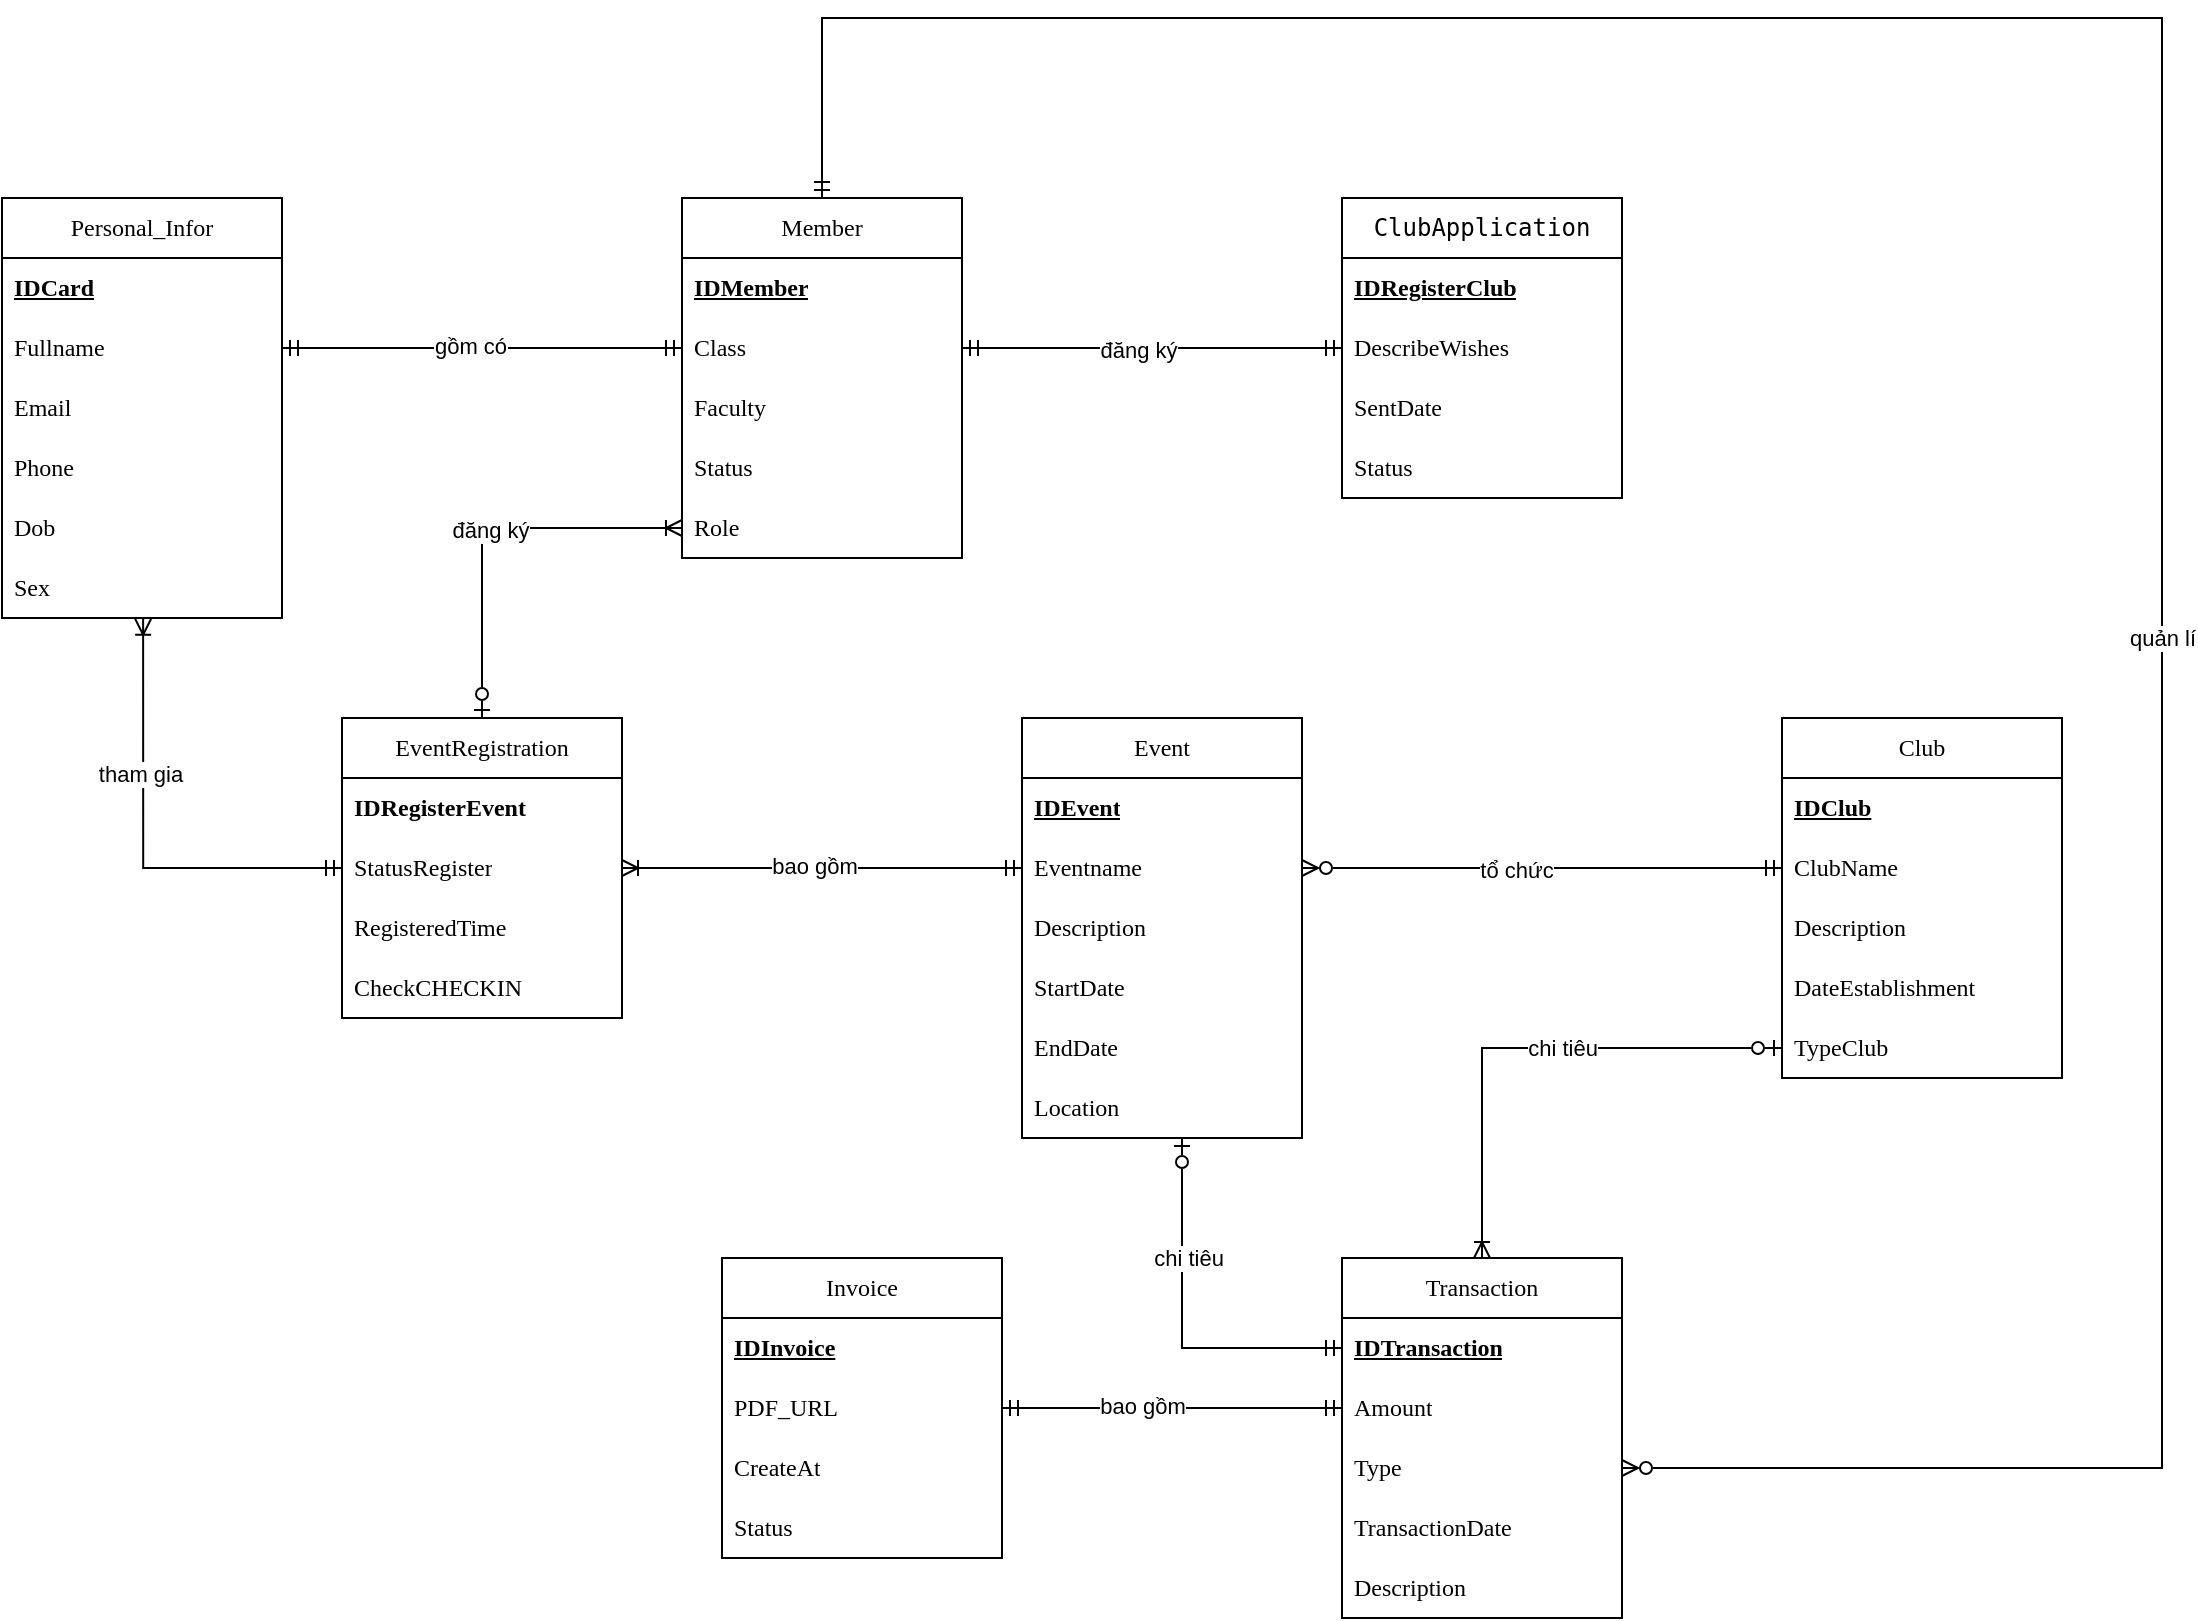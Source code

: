<mxfile version="26.2.15">
  <diagram name="Trang-1" id="TtgBpo_KbaNNANrQKjgg">
    <mxGraphModel dx="1316" dy="604" grid="1" gridSize="10" guides="1" tooltips="1" connect="1" arrows="1" fold="1" page="1" pageScale="1" pageWidth="2339" pageHeight="3300" math="0" shadow="0">
      <root>
        <mxCell id="0" />
        <mxCell id="1" parent="0" />
        <mxCell id="ldk-vL9nQiYHC8ubjHRn-79" style="edgeStyle=orthogonalEdgeStyle;rounded=0;orthogonalLoop=1;jettySize=auto;html=1;entryX=1;entryY=0.5;entryDx=0;entryDy=0;exitX=0.5;exitY=0;exitDx=0;exitDy=0;startArrow=ERmandOne;startFill=0;endArrow=ERzeroToMany;endFill=0;" edge="1" parent="1" source="ldk-vL9nQiYHC8ubjHRn-1" target="ldk-vL9nQiYHC8ubjHRn-58">
          <mxGeometry relative="1" as="geometry">
            <Array as="points">
              <mxPoint x="780" y="440" />
              <mxPoint x="1450" y="440" />
              <mxPoint x="1450" y="1165" />
            </Array>
          </mxGeometry>
        </mxCell>
        <mxCell id="ldk-vL9nQiYHC8ubjHRn-81" value="quản lí" style="edgeLabel;html=1;align=center;verticalAlign=middle;resizable=0;points=[];" vertex="1" connectable="0" parent="ldk-vL9nQiYHC8ubjHRn-79">
          <mxGeometry x="0.219" relative="1" as="geometry">
            <mxPoint as="offset" />
          </mxGeometry>
        </mxCell>
        <mxCell id="ldk-vL9nQiYHC8ubjHRn-1" value="Member" style="swimlane;fontStyle=0;childLayout=stackLayout;horizontal=1;startSize=30;horizontalStack=0;resizeParent=1;resizeParentMax=0;resizeLast=0;collapsible=1;marginBottom=0;whiteSpace=wrap;html=1;fontFamily=Tahoma;" vertex="1" parent="1">
          <mxGeometry x="710" y="530" width="140" height="180" as="geometry" />
        </mxCell>
        <mxCell id="ldk-vL9nQiYHC8ubjHRn-7" value="&lt;b&gt;&lt;span&gt;&lt;u&gt;IDMember&lt;/u&gt;&lt;/span&gt;&lt;/b&gt;" style="text;strokeColor=none;fillColor=none;align=left;verticalAlign=middle;spacingLeft=4;spacingRight=4;overflow=hidden;points=[[0,0.5],[1,0.5]];portConstraint=eastwest;rotatable=0;whiteSpace=wrap;html=1;fontFamily=Tahoma;fontStyle=0" vertex="1" parent="ldk-vL9nQiYHC8ubjHRn-1">
          <mxGeometry y="30" width="140" height="30" as="geometry" />
        </mxCell>
        <mxCell id="ldk-vL9nQiYHC8ubjHRn-10" value="Class" style="text;strokeColor=none;fillColor=none;align=left;verticalAlign=middle;spacingLeft=4;spacingRight=4;overflow=hidden;points=[[0,0.5],[1,0.5]];portConstraint=eastwest;rotatable=0;whiteSpace=wrap;html=1;fontFamily=Tahoma;fontStyle=0" vertex="1" parent="ldk-vL9nQiYHC8ubjHRn-1">
          <mxGeometry y="60" width="140" height="30" as="geometry" />
        </mxCell>
        <mxCell id="ldk-vL9nQiYHC8ubjHRn-25" value="Faculty" style="text;strokeColor=none;fillColor=none;align=left;verticalAlign=middle;spacingLeft=4;spacingRight=4;overflow=hidden;points=[[0,0.5],[1,0.5]];portConstraint=eastwest;rotatable=0;whiteSpace=wrap;html=1;fontFamily=Tahoma;fontStyle=0" vertex="1" parent="ldk-vL9nQiYHC8ubjHRn-1">
          <mxGeometry y="90" width="140" height="30" as="geometry" />
        </mxCell>
        <mxCell id="ldk-vL9nQiYHC8ubjHRn-12" value="Status" style="text;strokeColor=none;fillColor=none;align=left;verticalAlign=middle;spacingLeft=4;spacingRight=4;overflow=hidden;points=[[0,0.5],[1,0.5]];portConstraint=eastwest;rotatable=0;whiteSpace=wrap;html=1;fontFamily=Tahoma;fontStyle=0" vertex="1" parent="ldk-vL9nQiYHC8ubjHRn-1">
          <mxGeometry y="120" width="140" height="30" as="geometry" />
        </mxCell>
        <mxCell id="ldk-vL9nQiYHC8ubjHRn-13" value="Role" style="text;strokeColor=none;fillColor=none;align=left;verticalAlign=middle;spacingLeft=4;spacingRight=4;overflow=hidden;points=[[0,0.5],[1,0.5]];portConstraint=eastwest;rotatable=0;whiteSpace=wrap;html=1;fontFamily=Tahoma;fontStyle=0" vertex="1" parent="ldk-vL9nQiYHC8ubjHRn-1">
          <mxGeometry y="150" width="140" height="30" as="geometry" />
        </mxCell>
        <mxCell id="ldk-vL9nQiYHC8ubjHRn-14" value="Personal_Infor" style="swimlane;fontStyle=0;childLayout=stackLayout;horizontal=1;startSize=30;horizontalStack=0;resizeParent=1;resizeParentMax=0;resizeLast=0;collapsible=1;marginBottom=0;whiteSpace=wrap;html=1;fontFamily=Tahoma;" vertex="1" parent="1">
          <mxGeometry x="370" y="530" width="140" height="210" as="geometry" />
        </mxCell>
        <mxCell id="ldk-vL9nQiYHC8ubjHRn-24" value="&lt;span&gt;&lt;b&gt;&lt;u&gt;IDCard&lt;/u&gt;&lt;/b&gt;&lt;/span&gt;" style="text;strokeColor=none;fillColor=none;align=left;verticalAlign=middle;spacingLeft=4;spacingRight=4;overflow=hidden;points=[[0,0.5],[1,0.5]];portConstraint=eastwest;rotatable=0;whiteSpace=wrap;html=1;fontFamily=Tahoma;fontStyle=0" vertex="1" parent="ldk-vL9nQiYHC8ubjHRn-14">
          <mxGeometry y="30" width="140" height="30" as="geometry" />
        </mxCell>
        <mxCell id="ldk-vL9nQiYHC8ubjHRn-16" value="Fullname" style="text;strokeColor=none;fillColor=none;align=left;verticalAlign=middle;spacingLeft=4;spacingRight=4;overflow=hidden;points=[[0,0.5],[1,0.5]];portConstraint=eastwest;rotatable=0;whiteSpace=wrap;html=1;fontFamily=Tahoma;fontStyle=0" vertex="1" parent="ldk-vL9nQiYHC8ubjHRn-14">
          <mxGeometry y="60" width="140" height="30" as="geometry" />
        </mxCell>
        <mxCell id="ldk-vL9nQiYHC8ubjHRn-17" value="Email" style="text;strokeColor=none;fillColor=none;align=left;verticalAlign=middle;spacingLeft=4;spacingRight=4;overflow=hidden;points=[[0,0.5],[1,0.5]];portConstraint=eastwest;rotatable=0;whiteSpace=wrap;html=1;fontFamily=Tahoma;fontStyle=0" vertex="1" parent="ldk-vL9nQiYHC8ubjHRn-14">
          <mxGeometry y="90" width="140" height="30" as="geometry" />
        </mxCell>
        <mxCell id="ldk-vL9nQiYHC8ubjHRn-18" value="Phone" style="text;strokeColor=none;fillColor=none;align=left;verticalAlign=middle;spacingLeft=4;spacingRight=4;overflow=hidden;points=[[0,0.5],[1,0.5]];portConstraint=eastwest;rotatable=0;whiteSpace=wrap;html=1;fontFamily=Tahoma;fontStyle=0" vertex="1" parent="ldk-vL9nQiYHC8ubjHRn-14">
          <mxGeometry y="120" width="140" height="30" as="geometry" />
        </mxCell>
        <mxCell id="ldk-vL9nQiYHC8ubjHRn-19" value="Dob" style="text;strokeColor=none;fillColor=none;align=left;verticalAlign=middle;spacingLeft=4;spacingRight=4;overflow=hidden;points=[[0,0.5],[1,0.5]];portConstraint=eastwest;rotatable=0;whiteSpace=wrap;html=1;fontFamily=Tahoma;fontStyle=0" vertex="1" parent="ldk-vL9nQiYHC8ubjHRn-14">
          <mxGeometry y="150" width="140" height="30" as="geometry" />
        </mxCell>
        <mxCell id="ldk-vL9nQiYHC8ubjHRn-21" value="Sex" style="text;strokeColor=none;fillColor=none;align=left;verticalAlign=middle;spacingLeft=4;spacingRight=4;overflow=hidden;points=[[0,0.5],[1,0.5]];portConstraint=eastwest;rotatable=0;whiteSpace=wrap;html=1;fontFamily=Tahoma;fontStyle=0" vertex="1" parent="ldk-vL9nQiYHC8ubjHRn-14">
          <mxGeometry y="180" width="140" height="30" as="geometry" />
        </mxCell>
        <mxCell id="ldk-vL9nQiYHC8ubjHRn-26" value="Club" style="swimlane;fontStyle=0;childLayout=stackLayout;horizontal=1;startSize=30;horizontalStack=0;resizeParent=1;resizeParentMax=0;resizeLast=0;collapsible=1;marginBottom=0;whiteSpace=wrap;html=1;fontFamily=Tahoma;" vertex="1" parent="1">
          <mxGeometry x="1260" y="790" width="140" height="180" as="geometry" />
        </mxCell>
        <mxCell id="ldk-vL9nQiYHC8ubjHRn-27" value="&lt;b&gt;&lt;u&gt;IDClub&lt;/u&gt;&lt;/b&gt;" style="text;strokeColor=none;fillColor=none;align=left;verticalAlign=middle;spacingLeft=4;spacingRight=4;overflow=hidden;points=[[0,0.5],[1,0.5]];portConstraint=eastwest;rotatable=0;whiteSpace=wrap;html=1;fontFamily=Tahoma;fontStyle=0" vertex="1" parent="ldk-vL9nQiYHC8ubjHRn-26">
          <mxGeometry y="30" width="140" height="30" as="geometry" />
        </mxCell>
        <mxCell id="ldk-vL9nQiYHC8ubjHRn-28" value="ClubName" style="text;strokeColor=none;fillColor=none;align=left;verticalAlign=middle;spacingLeft=4;spacingRight=4;overflow=hidden;points=[[0,0.5],[1,0.5]];portConstraint=eastwest;rotatable=0;whiteSpace=wrap;html=1;fontFamily=Tahoma;fontStyle=0" vertex="1" parent="ldk-vL9nQiYHC8ubjHRn-26">
          <mxGeometry y="60" width="140" height="30" as="geometry" />
        </mxCell>
        <mxCell id="ldk-vL9nQiYHC8ubjHRn-29" value="Description" style="text;strokeColor=none;fillColor=none;align=left;verticalAlign=middle;spacingLeft=4;spacingRight=4;overflow=hidden;points=[[0,0.5],[1,0.5]];portConstraint=eastwest;rotatable=0;whiteSpace=wrap;html=1;fontFamily=Tahoma;fontStyle=0" vertex="1" parent="ldk-vL9nQiYHC8ubjHRn-26">
          <mxGeometry y="90" width="140" height="30" as="geometry" />
        </mxCell>
        <mxCell id="ldk-vL9nQiYHC8ubjHRn-30" value="DateEstablishment" style="text;strokeColor=none;fillColor=none;align=left;verticalAlign=middle;spacingLeft=4;spacingRight=4;overflow=hidden;points=[[0,0.5],[1,0.5]];portConstraint=eastwest;rotatable=0;whiteSpace=wrap;html=1;fontFamily=Tahoma;fontStyle=0" vertex="1" parent="ldk-vL9nQiYHC8ubjHRn-26">
          <mxGeometry y="120" width="140" height="30" as="geometry" />
        </mxCell>
        <mxCell id="ldk-vL9nQiYHC8ubjHRn-32" value="TypeClub" style="text;strokeColor=none;fillColor=none;align=left;verticalAlign=middle;spacingLeft=4;spacingRight=4;overflow=hidden;points=[[0,0.5],[1,0.5]];portConstraint=eastwest;rotatable=0;whiteSpace=wrap;html=1;fontFamily=Tahoma;fontStyle=0" vertex="1" parent="ldk-vL9nQiYHC8ubjHRn-26">
          <mxGeometry y="150" width="140" height="30" as="geometry" />
        </mxCell>
        <mxCell id="ldk-vL9nQiYHC8ubjHRn-33" value="Event" style="swimlane;fontStyle=0;childLayout=stackLayout;horizontal=1;startSize=30;horizontalStack=0;resizeParent=1;resizeParentMax=0;resizeLast=0;collapsible=1;marginBottom=0;whiteSpace=wrap;html=1;fontFamily=Tahoma;" vertex="1" parent="1">
          <mxGeometry x="880" y="790" width="140" height="210" as="geometry" />
        </mxCell>
        <mxCell id="ldk-vL9nQiYHC8ubjHRn-34" value="&lt;b&gt;&lt;span&gt;&lt;u&gt;IDEvent&lt;/u&gt;&lt;/span&gt;&lt;/b&gt;" style="text;strokeColor=none;fillColor=none;align=left;verticalAlign=middle;spacingLeft=4;spacingRight=4;overflow=hidden;points=[[0,0.5],[1,0.5]];portConstraint=eastwest;rotatable=0;whiteSpace=wrap;html=1;fontFamily=Tahoma;fontStyle=0" vertex="1" parent="ldk-vL9nQiYHC8ubjHRn-33">
          <mxGeometry y="30" width="140" height="30" as="geometry" />
        </mxCell>
        <mxCell id="ldk-vL9nQiYHC8ubjHRn-35" value="Eventname" style="text;strokeColor=none;fillColor=none;align=left;verticalAlign=middle;spacingLeft=4;spacingRight=4;overflow=hidden;points=[[0,0.5],[1,0.5]];portConstraint=eastwest;rotatable=0;whiteSpace=wrap;html=1;fontFamily=Tahoma;fontStyle=0" vertex="1" parent="ldk-vL9nQiYHC8ubjHRn-33">
          <mxGeometry y="60" width="140" height="30" as="geometry" />
        </mxCell>
        <mxCell id="ldk-vL9nQiYHC8ubjHRn-36" value="Description" style="text;strokeColor=none;fillColor=none;align=left;verticalAlign=middle;spacingLeft=4;spacingRight=4;overflow=hidden;points=[[0,0.5],[1,0.5]];portConstraint=eastwest;rotatable=0;whiteSpace=wrap;html=1;fontFamily=Tahoma;fontStyle=0" vertex="1" parent="ldk-vL9nQiYHC8ubjHRn-33">
          <mxGeometry y="90" width="140" height="30" as="geometry" />
        </mxCell>
        <mxCell id="ldk-vL9nQiYHC8ubjHRn-37" value="StartDate" style="text;strokeColor=none;fillColor=none;align=left;verticalAlign=middle;spacingLeft=4;spacingRight=4;overflow=hidden;points=[[0,0.5],[1,0.5]];portConstraint=eastwest;rotatable=0;whiteSpace=wrap;html=1;fontFamily=Tahoma;fontStyle=0" vertex="1" parent="ldk-vL9nQiYHC8ubjHRn-33">
          <mxGeometry y="120" width="140" height="30" as="geometry" />
        </mxCell>
        <mxCell id="ldk-vL9nQiYHC8ubjHRn-38" value="EndDate" style="text;strokeColor=none;fillColor=none;align=left;verticalAlign=middle;spacingLeft=4;spacingRight=4;overflow=hidden;points=[[0,0.5],[1,0.5]];portConstraint=eastwest;rotatable=0;whiteSpace=wrap;html=1;fontFamily=Tahoma;fontStyle=0" vertex="1" parent="ldk-vL9nQiYHC8ubjHRn-33">
          <mxGeometry y="150" width="140" height="30" as="geometry" />
        </mxCell>
        <mxCell id="ldk-vL9nQiYHC8ubjHRn-39" value="Location" style="text;strokeColor=none;fillColor=none;align=left;verticalAlign=middle;spacingLeft=4;spacingRight=4;overflow=hidden;points=[[0,0.5],[1,0.5]];portConstraint=eastwest;rotatable=0;whiteSpace=wrap;html=1;fontFamily=Tahoma;fontStyle=0" vertex="1" parent="ldk-vL9nQiYHC8ubjHRn-33">
          <mxGeometry y="180" width="140" height="30" as="geometry" />
        </mxCell>
        <mxCell id="ldk-vL9nQiYHC8ubjHRn-40" value="EventRegistration" style="swimlane;fontStyle=0;childLayout=stackLayout;horizontal=1;startSize=30;horizontalStack=0;resizeParent=1;resizeParentMax=0;resizeLast=0;collapsible=1;marginBottom=0;whiteSpace=wrap;html=1;fontFamily=Tahoma;" vertex="1" parent="1">
          <mxGeometry x="540" y="790" width="140" height="150" as="geometry" />
        </mxCell>
        <mxCell id="ldk-vL9nQiYHC8ubjHRn-41" value="&lt;b&gt;&lt;span&gt;IDRegisterEvent&lt;/span&gt;&lt;/b&gt;" style="text;strokeColor=none;fillColor=none;align=left;verticalAlign=middle;spacingLeft=4;spacingRight=4;overflow=hidden;points=[[0,0.5],[1,0.5]];portConstraint=eastwest;rotatable=0;whiteSpace=wrap;html=1;fontFamily=Tahoma;fontStyle=0" vertex="1" parent="ldk-vL9nQiYHC8ubjHRn-40">
          <mxGeometry y="30" width="140" height="30" as="geometry" />
        </mxCell>
        <mxCell id="ldk-vL9nQiYHC8ubjHRn-42" value="StatusRegister" style="text;strokeColor=none;fillColor=none;align=left;verticalAlign=middle;spacingLeft=4;spacingRight=4;overflow=hidden;points=[[0,0.5],[1,0.5]];portConstraint=eastwest;rotatable=0;whiteSpace=wrap;html=1;fontFamily=Tahoma;fontStyle=0" vertex="1" parent="ldk-vL9nQiYHC8ubjHRn-40">
          <mxGeometry y="60" width="140" height="30" as="geometry" />
        </mxCell>
        <mxCell id="ldk-vL9nQiYHC8ubjHRn-43" value="RegisteredTime" style="text;strokeColor=none;fillColor=none;align=left;verticalAlign=middle;spacingLeft=4;spacingRight=4;overflow=hidden;points=[[0,0.5],[1,0.5]];portConstraint=eastwest;rotatable=0;whiteSpace=wrap;html=1;fontFamily=Tahoma;fontStyle=0" vertex="1" parent="ldk-vL9nQiYHC8ubjHRn-40">
          <mxGeometry y="90" width="140" height="30" as="geometry" />
        </mxCell>
        <mxCell id="ldk-vL9nQiYHC8ubjHRn-47" value="CheckCHECKIN" style="text;strokeColor=none;fillColor=none;align=left;verticalAlign=middle;spacingLeft=4;spacingRight=4;overflow=hidden;points=[[0,0.5],[1,0.5]];portConstraint=eastwest;rotatable=0;whiteSpace=wrap;html=1;fontFamily=Tahoma;fontStyle=0" vertex="1" parent="ldk-vL9nQiYHC8ubjHRn-40">
          <mxGeometry y="120" width="140" height="30" as="geometry" />
        </mxCell>
        <mxCell id="ldk-vL9nQiYHC8ubjHRn-48" value="&lt;span data-start=&quot;3132&quot; data-end=&quot;3153&quot;&gt;&lt;code data-start=&quot;3134&quot; data-end=&quot;3151&quot; style=&quot;&quot;&gt;ClubApplication&lt;/code&gt;&lt;/span&gt;" style="swimlane;fontStyle=0;childLayout=stackLayout;horizontal=1;startSize=30;horizontalStack=0;resizeParent=1;resizeParentMax=0;resizeLast=0;collapsible=1;marginBottom=0;whiteSpace=wrap;html=1;fontFamily=Tahoma;" vertex="1" parent="1">
          <mxGeometry x="1040" y="530" width="140" height="150" as="geometry" />
        </mxCell>
        <mxCell id="ldk-vL9nQiYHC8ubjHRn-49" value="&lt;span&gt;&lt;b&gt;&lt;u&gt;IDRegisterClub&lt;/u&gt;&lt;/b&gt;&lt;/span&gt;" style="text;strokeColor=none;fillColor=none;align=left;verticalAlign=middle;spacingLeft=4;spacingRight=4;overflow=hidden;points=[[0,0.5],[1,0.5]];portConstraint=eastwest;rotatable=0;whiteSpace=wrap;html=1;fontFamily=Tahoma;fontStyle=0" vertex="1" parent="ldk-vL9nQiYHC8ubjHRn-48">
          <mxGeometry y="30" width="140" height="30" as="geometry" />
        </mxCell>
        <mxCell id="ldk-vL9nQiYHC8ubjHRn-50" value="DescribeWishes" style="text;strokeColor=none;fillColor=none;align=left;verticalAlign=middle;spacingLeft=4;spacingRight=4;overflow=hidden;points=[[0,0.5],[1,0.5]];portConstraint=eastwest;rotatable=0;whiteSpace=wrap;html=1;fontFamily=Tahoma;fontStyle=0" vertex="1" parent="ldk-vL9nQiYHC8ubjHRn-48">
          <mxGeometry y="60" width="140" height="30" as="geometry" />
        </mxCell>
        <mxCell id="ldk-vL9nQiYHC8ubjHRn-51" value="SentDate" style="text;strokeColor=none;fillColor=none;align=left;verticalAlign=middle;spacingLeft=4;spacingRight=4;overflow=hidden;points=[[0,0.5],[1,0.5]];portConstraint=eastwest;rotatable=0;whiteSpace=wrap;html=1;fontFamily=Tahoma;fontStyle=0" vertex="1" parent="ldk-vL9nQiYHC8ubjHRn-48">
          <mxGeometry y="90" width="140" height="30" as="geometry" />
        </mxCell>
        <mxCell id="ldk-vL9nQiYHC8ubjHRn-52" value="Status" style="text;strokeColor=none;fillColor=none;align=left;verticalAlign=middle;spacingLeft=4;spacingRight=4;overflow=hidden;points=[[0,0.5],[1,0.5]];portConstraint=eastwest;rotatable=0;whiteSpace=wrap;html=1;fontFamily=Tahoma;fontStyle=0" vertex="1" parent="ldk-vL9nQiYHC8ubjHRn-48">
          <mxGeometry y="120" width="140" height="30" as="geometry" />
        </mxCell>
        <mxCell id="ldk-vL9nQiYHC8ubjHRn-75" style="edgeStyle=orthogonalEdgeStyle;rounded=0;orthogonalLoop=1;jettySize=auto;html=1;entryX=0;entryY=0.5;entryDx=0;entryDy=0;startArrow=ERoneToMany;startFill=0;endArrow=ERzeroToOne;endFill=0;" edge="1" parent="1" source="ldk-vL9nQiYHC8ubjHRn-55" target="ldk-vL9nQiYHC8ubjHRn-32">
          <mxGeometry relative="1" as="geometry" />
        </mxCell>
        <mxCell id="ldk-vL9nQiYHC8ubjHRn-83" value="chi tiêu" style="edgeLabel;html=1;align=center;verticalAlign=middle;resizable=0;points=[];" vertex="1" connectable="0" parent="ldk-vL9nQiYHC8ubjHRn-75">
          <mxGeometry x="0.056" y="-1" relative="1" as="geometry">
            <mxPoint x="10" y="-1" as="offset" />
          </mxGeometry>
        </mxCell>
        <mxCell id="ldk-vL9nQiYHC8ubjHRn-55" value="Transaction" style="swimlane;fontStyle=0;childLayout=stackLayout;horizontal=1;startSize=30;horizontalStack=0;resizeParent=1;resizeParentMax=0;resizeLast=0;collapsible=1;marginBottom=0;whiteSpace=wrap;html=1;fontFamily=Tahoma;" vertex="1" parent="1">
          <mxGeometry x="1040" y="1060" width="140" height="180" as="geometry" />
        </mxCell>
        <mxCell id="ldk-vL9nQiYHC8ubjHRn-56" value="&lt;b&gt;&lt;span&gt;&lt;u&gt;IDTransaction&lt;/u&gt;&lt;/span&gt;&lt;/b&gt;" style="text;strokeColor=none;fillColor=none;align=left;verticalAlign=middle;spacingLeft=4;spacingRight=4;overflow=hidden;points=[[0,0.5],[1,0.5]];portConstraint=eastwest;rotatable=0;whiteSpace=wrap;html=1;fontFamily=Tahoma;fontStyle=0" vertex="1" parent="ldk-vL9nQiYHC8ubjHRn-55">
          <mxGeometry y="30" width="140" height="30" as="geometry" />
        </mxCell>
        <mxCell id="ldk-vL9nQiYHC8ubjHRn-57" value="Amount" style="text;strokeColor=none;fillColor=none;align=left;verticalAlign=middle;spacingLeft=4;spacingRight=4;overflow=hidden;points=[[0,0.5],[1,0.5]];portConstraint=eastwest;rotatable=0;whiteSpace=wrap;html=1;fontFamily=Tahoma;fontStyle=0" vertex="1" parent="ldk-vL9nQiYHC8ubjHRn-55">
          <mxGeometry y="60" width="140" height="30" as="geometry" />
        </mxCell>
        <mxCell id="ldk-vL9nQiYHC8ubjHRn-58" value="Type" style="text;strokeColor=none;fillColor=none;align=left;verticalAlign=middle;spacingLeft=4;spacingRight=4;overflow=hidden;points=[[0,0.5],[1,0.5]];portConstraint=eastwest;rotatable=0;whiteSpace=wrap;html=1;fontFamily=Tahoma;fontStyle=0" vertex="1" parent="ldk-vL9nQiYHC8ubjHRn-55">
          <mxGeometry y="90" width="140" height="30" as="geometry" />
        </mxCell>
        <mxCell id="ldk-vL9nQiYHC8ubjHRn-59" value="TransactionDate" style="text;strokeColor=none;fillColor=none;align=left;verticalAlign=middle;spacingLeft=4;spacingRight=4;overflow=hidden;points=[[0,0.5],[1,0.5]];portConstraint=eastwest;rotatable=0;whiteSpace=wrap;html=1;fontFamily=Tahoma;fontStyle=0" vertex="1" parent="ldk-vL9nQiYHC8ubjHRn-55">
          <mxGeometry y="120" width="140" height="30" as="geometry" />
        </mxCell>
        <mxCell id="ldk-vL9nQiYHC8ubjHRn-60" value="Description" style="text;strokeColor=none;fillColor=none;align=left;verticalAlign=middle;spacingLeft=4;spacingRight=4;overflow=hidden;points=[[0,0.5],[1,0.5]];portConstraint=eastwest;rotatable=0;whiteSpace=wrap;html=1;fontFamily=Tahoma;fontStyle=0" vertex="1" parent="ldk-vL9nQiYHC8ubjHRn-55">
          <mxGeometry y="150" width="140" height="30" as="geometry" />
        </mxCell>
        <mxCell id="ldk-vL9nQiYHC8ubjHRn-62" value="Invoice" style="swimlane;fontStyle=0;childLayout=stackLayout;horizontal=1;startSize=30;horizontalStack=0;resizeParent=1;resizeParentMax=0;resizeLast=0;collapsible=1;marginBottom=0;whiteSpace=wrap;html=1;fontFamily=Tahoma;" vertex="1" parent="1">
          <mxGeometry x="730" y="1060" width="140" height="150" as="geometry" />
        </mxCell>
        <mxCell id="ldk-vL9nQiYHC8ubjHRn-63" value="&lt;b&gt;&lt;span&gt;&lt;u&gt;IDInvoice&lt;/u&gt;&lt;/span&gt;&lt;/b&gt;" style="text;strokeColor=none;fillColor=none;align=left;verticalAlign=middle;spacingLeft=4;spacingRight=4;overflow=hidden;points=[[0,0.5],[1,0.5]];portConstraint=eastwest;rotatable=0;whiteSpace=wrap;html=1;fontFamily=Tahoma;fontStyle=0" vertex="1" parent="ldk-vL9nQiYHC8ubjHRn-62">
          <mxGeometry y="30" width="140" height="30" as="geometry" />
        </mxCell>
        <mxCell id="ldk-vL9nQiYHC8ubjHRn-64" value="PDF_URL" style="text;strokeColor=none;fillColor=none;align=left;verticalAlign=middle;spacingLeft=4;spacingRight=4;overflow=hidden;points=[[0,0.5],[1,0.5]];portConstraint=eastwest;rotatable=0;whiteSpace=wrap;html=1;fontFamily=Tahoma;fontStyle=0" vertex="1" parent="ldk-vL9nQiYHC8ubjHRn-62">
          <mxGeometry y="60" width="140" height="30" as="geometry" />
        </mxCell>
        <mxCell id="ldk-vL9nQiYHC8ubjHRn-65" value="CreateAt" style="text;strokeColor=none;fillColor=none;align=left;verticalAlign=middle;spacingLeft=4;spacingRight=4;overflow=hidden;points=[[0,0.5],[1,0.5]];portConstraint=eastwest;rotatable=0;whiteSpace=wrap;html=1;fontFamily=Tahoma;fontStyle=0" vertex="1" parent="ldk-vL9nQiYHC8ubjHRn-62">
          <mxGeometry y="90" width="140" height="30" as="geometry" />
        </mxCell>
        <mxCell id="ldk-vL9nQiYHC8ubjHRn-66" value="Status" style="text;strokeColor=none;fillColor=none;align=left;verticalAlign=middle;spacingLeft=4;spacingRight=4;overflow=hidden;points=[[0,0.5],[1,0.5]];portConstraint=eastwest;rotatable=0;whiteSpace=wrap;html=1;fontFamily=Tahoma;fontStyle=0" vertex="1" parent="ldk-vL9nQiYHC8ubjHRn-62">
          <mxGeometry y="120" width="140" height="30" as="geometry" />
        </mxCell>
        <mxCell id="ldk-vL9nQiYHC8ubjHRn-69" style="edgeStyle=orthogonalEdgeStyle;rounded=0;orthogonalLoop=1;jettySize=auto;html=1;entryX=0;entryY=0.5;entryDx=0;entryDy=0;endArrow=ERmandOne;endFill=0;startArrow=ERmandOne;startFill=0;" edge="1" parent="1" source="ldk-vL9nQiYHC8ubjHRn-16" target="ldk-vL9nQiYHC8ubjHRn-10">
          <mxGeometry relative="1" as="geometry" />
        </mxCell>
        <mxCell id="ldk-vL9nQiYHC8ubjHRn-88" value="gồm có" style="edgeLabel;html=1;align=center;verticalAlign=middle;resizable=0;points=[];" vertex="1" connectable="0" parent="ldk-vL9nQiYHC8ubjHRn-69">
          <mxGeometry x="-0.063" y="1" relative="1" as="geometry">
            <mxPoint as="offset" />
          </mxGeometry>
        </mxCell>
        <mxCell id="ldk-vL9nQiYHC8ubjHRn-70" style="edgeStyle=orthogonalEdgeStyle;rounded=0;orthogonalLoop=1;jettySize=auto;html=1;exitX=1;exitY=0.5;exitDx=0;exitDy=0;entryX=0;entryY=0.5;entryDx=0;entryDy=0;startArrow=ERmandOne;startFill=0;endArrow=ERmandOne;endFill=0;" edge="1" parent="1" source="ldk-vL9nQiYHC8ubjHRn-10" target="ldk-vL9nQiYHC8ubjHRn-50">
          <mxGeometry relative="1" as="geometry" />
        </mxCell>
        <mxCell id="ldk-vL9nQiYHC8ubjHRn-86" value="đăng ký" style="edgeLabel;html=1;align=center;verticalAlign=middle;resizable=0;points=[];" vertex="1" connectable="0" parent="ldk-vL9nQiYHC8ubjHRn-70">
          <mxGeometry x="-0.077" y="-1" relative="1" as="geometry">
            <mxPoint as="offset" />
          </mxGeometry>
        </mxCell>
        <mxCell id="ldk-vL9nQiYHC8ubjHRn-71" style="edgeStyle=orthogonalEdgeStyle;rounded=0;orthogonalLoop=1;jettySize=auto;html=1;endArrow=ERzeroToMany;endFill=0;startArrow=ERmandOne;startFill=0;" edge="1" parent="1" source="ldk-vL9nQiYHC8ubjHRn-28" target="ldk-vL9nQiYHC8ubjHRn-35">
          <mxGeometry relative="1" as="geometry" />
        </mxCell>
        <mxCell id="ldk-vL9nQiYHC8ubjHRn-82" value="tổ chức" style="edgeLabel;html=1;align=center;verticalAlign=middle;resizable=0;points=[];" vertex="1" connectable="0" parent="ldk-vL9nQiYHC8ubjHRn-71">
          <mxGeometry x="0.111" y="1" relative="1" as="geometry">
            <mxPoint as="offset" />
          </mxGeometry>
        </mxCell>
        <mxCell id="ldk-vL9nQiYHC8ubjHRn-72" style="edgeStyle=orthogonalEdgeStyle;rounded=0;orthogonalLoop=1;jettySize=auto;html=1;exitX=1;exitY=0.5;exitDx=0;exitDy=0;startArrow=ERmandOne;startFill=0;endArrow=ERmandOne;endFill=0;" edge="1" parent="1" source="ldk-vL9nQiYHC8ubjHRn-64" target="ldk-vL9nQiYHC8ubjHRn-57">
          <mxGeometry relative="1" as="geometry" />
        </mxCell>
        <mxCell id="ldk-vL9nQiYHC8ubjHRn-85" value="bao gồm" style="edgeLabel;html=1;align=center;verticalAlign=middle;resizable=0;points=[];" vertex="1" connectable="0" parent="ldk-vL9nQiYHC8ubjHRn-72">
          <mxGeometry x="-0.18" y="1" relative="1" as="geometry">
            <mxPoint as="offset" />
          </mxGeometry>
        </mxCell>
        <mxCell id="ldk-vL9nQiYHC8ubjHRn-73" style="edgeStyle=orthogonalEdgeStyle;rounded=0;orthogonalLoop=1;jettySize=auto;html=1;entryX=0;entryY=0.5;entryDx=0;entryDy=0;startArrow=ERoneToMany;startFill=0;endArrow=ERmandOne;endFill=0;" edge="1" parent="1" source="ldk-vL9nQiYHC8ubjHRn-42" target="ldk-vL9nQiYHC8ubjHRn-35">
          <mxGeometry relative="1" as="geometry" />
        </mxCell>
        <mxCell id="ldk-vL9nQiYHC8ubjHRn-90" value="bao gồm" style="edgeLabel;html=1;align=center;verticalAlign=middle;resizable=0;points=[];" vertex="1" connectable="0" parent="ldk-vL9nQiYHC8ubjHRn-73">
          <mxGeometry x="-0.043" y="1" relative="1" as="geometry">
            <mxPoint as="offset" />
          </mxGeometry>
        </mxCell>
        <mxCell id="ldk-vL9nQiYHC8ubjHRn-74" style="edgeStyle=orthogonalEdgeStyle;rounded=0;orthogonalLoop=1;jettySize=auto;html=1;entryX=0.5;entryY=0;entryDx=0;entryDy=0;startArrow=ERoneToMany;startFill=0;endArrow=ERzeroToOne;endFill=0;" edge="1" parent="1" source="ldk-vL9nQiYHC8ubjHRn-13" target="ldk-vL9nQiYHC8ubjHRn-40">
          <mxGeometry relative="1" as="geometry" />
        </mxCell>
        <mxCell id="ldk-vL9nQiYHC8ubjHRn-87" value="đăng ký" style="edgeLabel;html=1;align=center;verticalAlign=middle;resizable=0;points=[];" vertex="1" connectable="0" parent="ldk-vL9nQiYHC8ubjHRn-74">
          <mxGeometry x="-0.012" y="1" relative="1" as="geometry">
            <mxPoint as="offset" />
          </mxGeometry>
        </mxCell>
        <mxCell id="ldk-vL9nQiYHC8ubjHRn-76" style="edgeStyle=orthogonalEdgeStyle;rounded=0;orthogonalLoop=1;jettySize=auto;html=1;entryX=0;entryY=0.5;entryDx=0;entryDy=0;exitX=0.504;exitY=1.013;exitDx=0;exitDy=0;exitPerimeter=0;endArrow=ERmandOne;endFill=0;startArrow=ERoneToMany;startFill=0;" edge="1" parent="1" source="ldk-vL9nQiYHC8ubjHRn-21" target="ldk-vL9nQiYHC8ubjHRn-42">
          <mxGeometry relative="1" as="geometry" />
        </mxCell>
        <mxCell id="ldk-vL9nQiYHC8ubjHRn-89" value="tham gia" style="edgeLabel;html=1;align=center;verticalAlign=middle;resizable=0;points=[];" vertex="1" connectable="0" parent="ldk-vL9nQiYHC8ubjHRn-76">
          <mxGeometry x="-0.311" y="-2" relative="1" as="geometry">
            <mxPoint as="offset" />
          </mxGeometry>
        </mxCell>
        <mxCell id="ldk-vL9nQiYHC8ubjHRn-78" style="edgeStyle=orthogonalEdgeStyle;rounded=0;orthogonalLoop=1;jettySize=auto;html=1;exitX=0;exitY=0.5;exitDx=0;exitDy=0;endArrow=ERzeroToOne;endFill=0;startArrow=ERmandOne;startFill=0;" edge="1" parent="1" source="ldk-vL9nQiYHC8ubjHRn-56">
          <mxGeometry relative="1" as="geometry">
            <mxPoint x="960" y="1000" as="targetPoint" />
            <Array as="points">
              <mxPoint x="960" y="1105" />
              <mxPoint x="960" y="1000" />
            </Array>
          </mxGeometry>
        </mxCell>
        <mxCell id="ldk-vL9nQiYHC8ubjHRn-84" value="chi tiêu" style="edgeLabel;html=1;align=center;verticalAlign=middle;resizable=0;points=[];" vertex="1" connectable="0" parent="ldk-vL9nQiYHC8ubjHRn-78">
          <mxGeometry x="0.332" y="-3" relative="1" as="geometry">
            <mxPoint y="-2" as="offset" />
          </mxGeometry>
        </mxCell>
      </root>
    </mxGraphModel>
  </diagram>
</mxfile>
